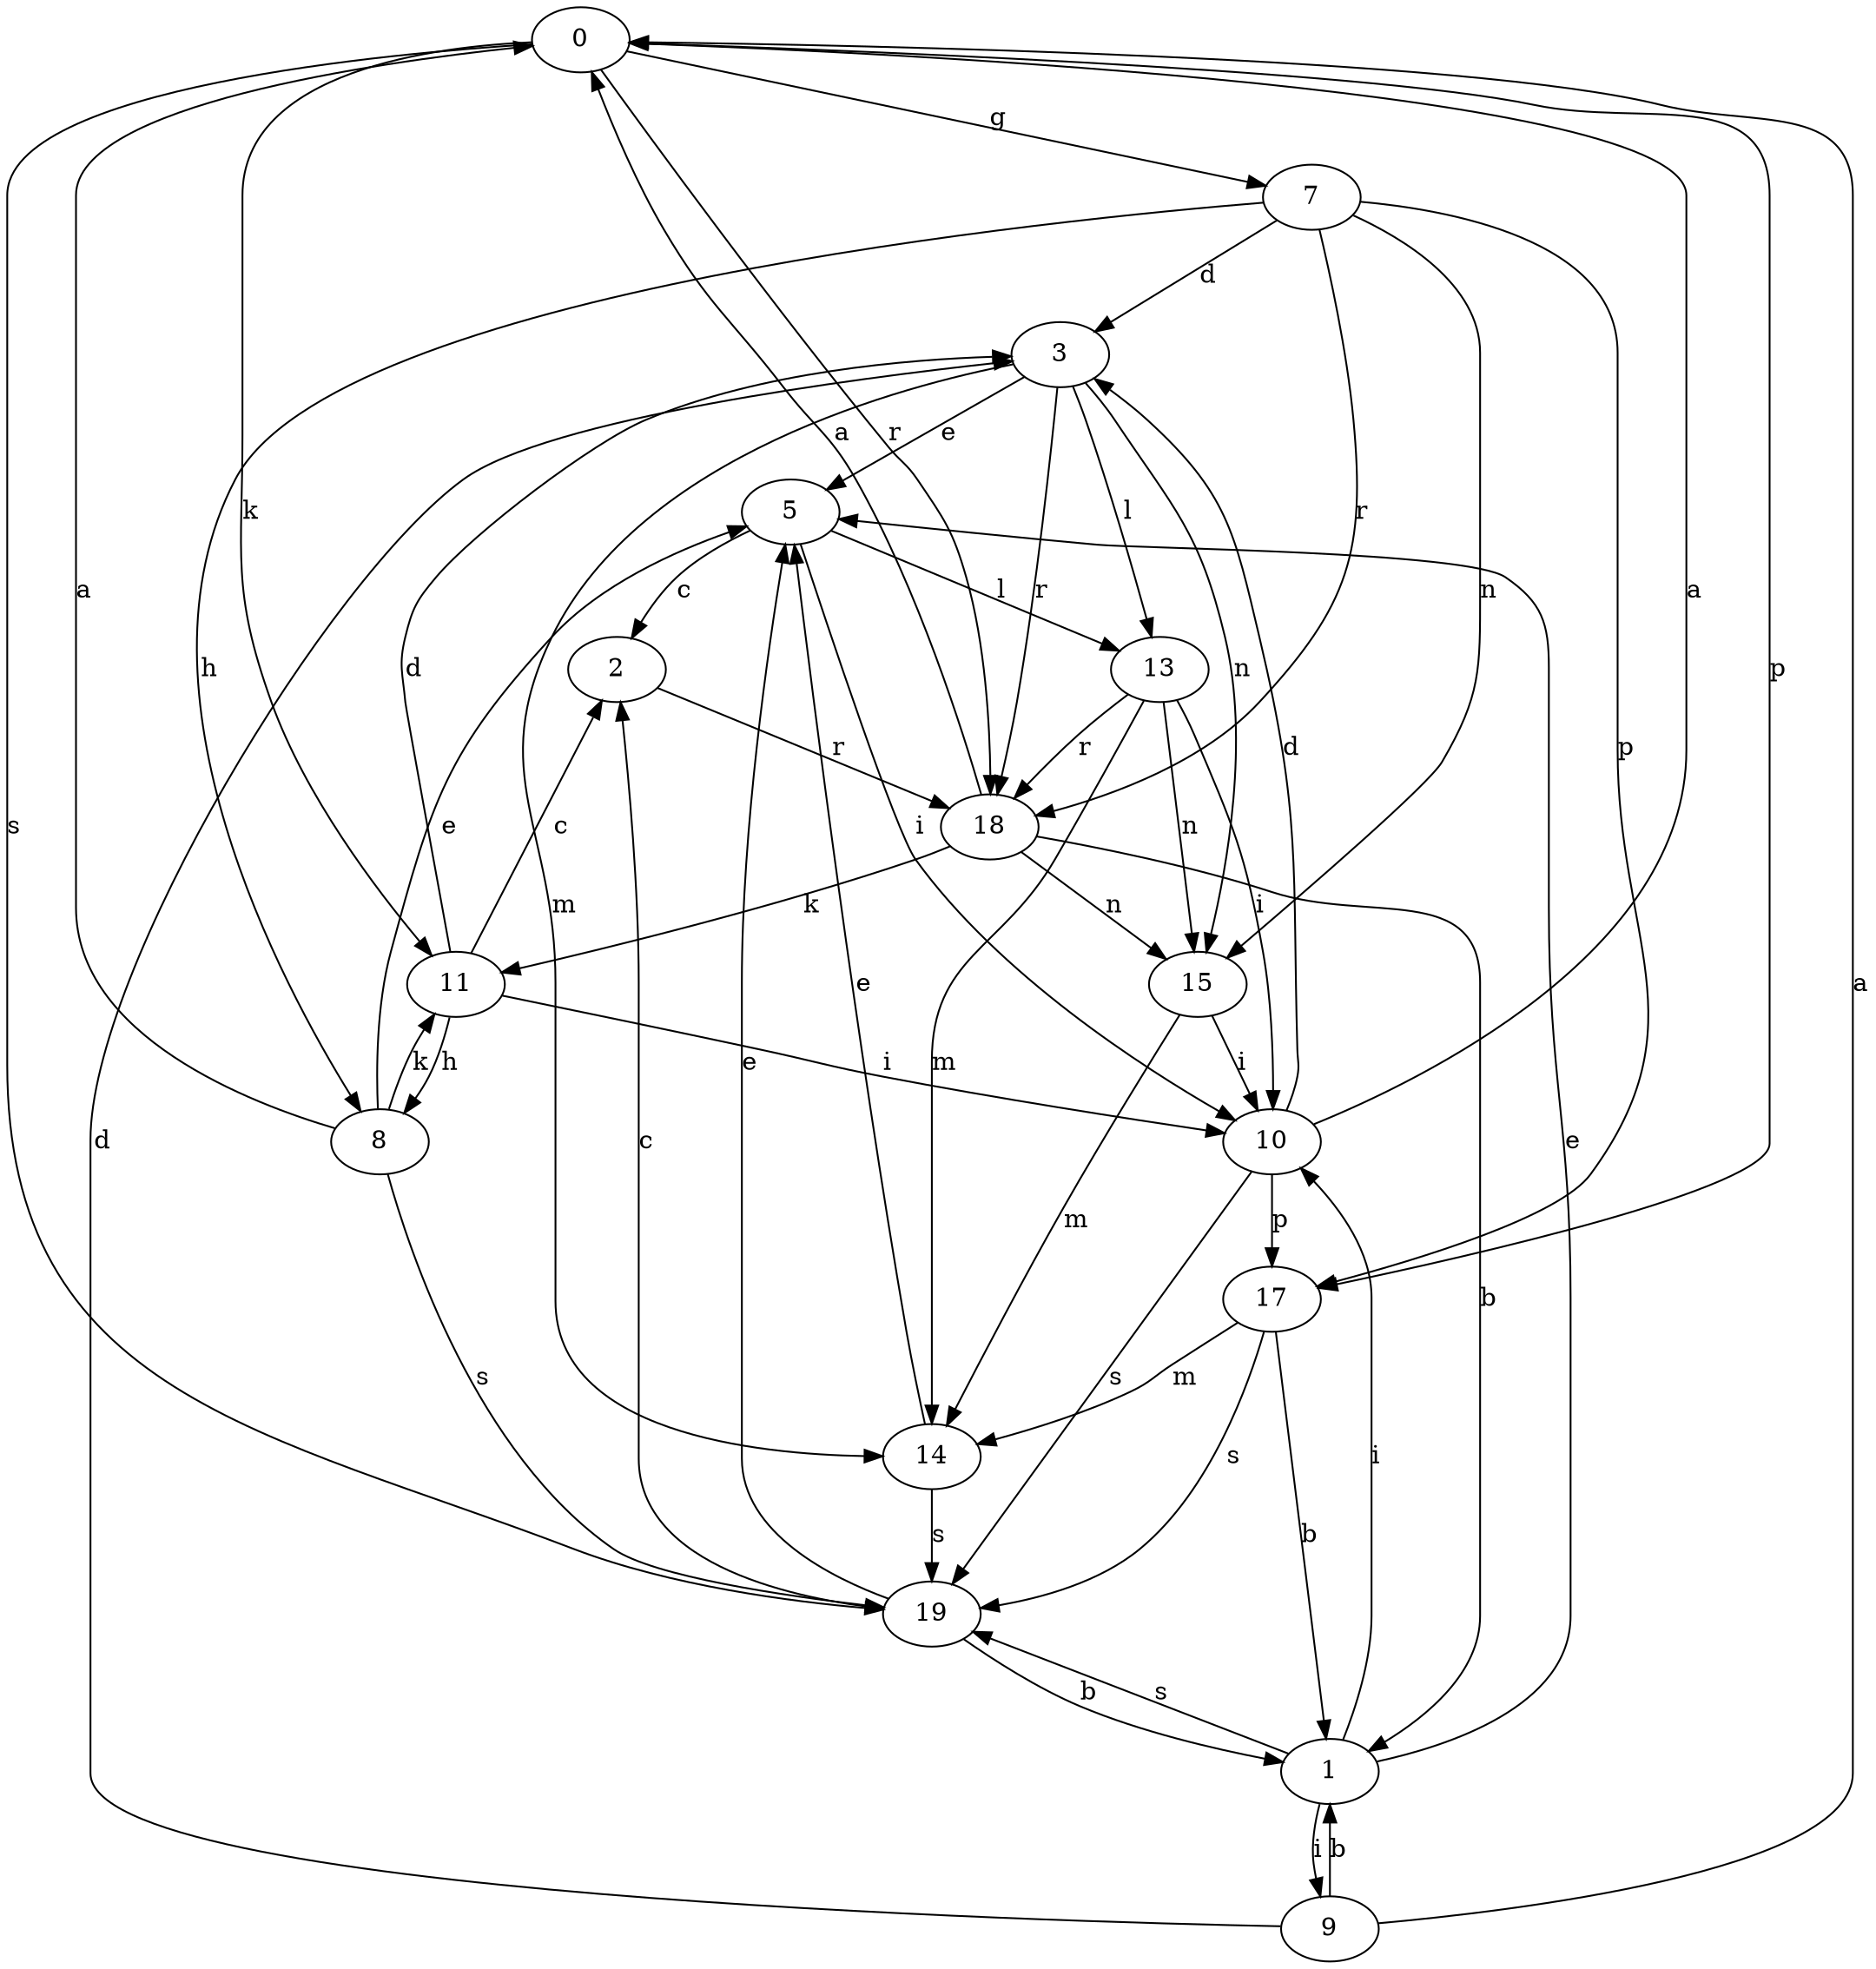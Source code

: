 strict digraph  {
0;
1;
2;
3;
5;
7;
8;
9;
10;
11;
13;
14;
15;
17;
18;
19;
0 -> 7  [label=g];
0 -> 11  [label=k];
0 -> 17  [label=p];
0 -> 18  [label=r];
0 -> 19  [label=s];
1 -> 5  [label=e];
1 -> 9  [label=i];
1 -> 10  [label=i];
1 -> 19  [label=s];
2 -> 18  [label=r];
3 -> 5  [label=e];
3 -> 13  [label=l];
3 -> 14  [label=m];
3 -> 15  [label=n];
3 -> 18  [label=r];
5 -> 2  [label=c];
5 -> 10  [label=i];
5 -> 13  [label=l];
7 -> 3  [label=d];
7 -> 8  [label=h];
7 -> 15  [label=n];
7 -> 17  [label=p];
7 -> 18  [label=r];
8 -> 0  [label=a];
8 -> 5  [label=e];
8 -> 11  [label=k];
8 -> 19  [label=s];
9 -> 0  [label=a];
9 -> 1  [label=b];
9 -> 3  [label=d];
10 -> 0  [label=a];
10 -> 3  [label=d];
10 -> 17  [label=p];
10 -> 19  [label=s];
11 -> 2  [label=c];
11 -> 3  [label=d];
11 -> 8  [label=h];
11 -> 10  [label=i];
13 -> 10  [label=i];
13 -> 14  [label=m];
13 -> 15  [label=n];
13 -> 18  [label=r];
14 -> 5  [label=e];
14 -> 19  [label=s];
15 -> 10  [label=i];
15 -> 14  [label=m];
17 -> 1  [label=b];
17 -> 14  [label=m];
17 -> 19  [label=s];
18 -> 0  [label=a];
18 -> 1  [label=b];
18 -> 11  [label=k];
18 -> 15  [label=n];
19 -> 1  [label=b];
19 -> 2  [label=c];
19 -> 5  [label=e];
}
